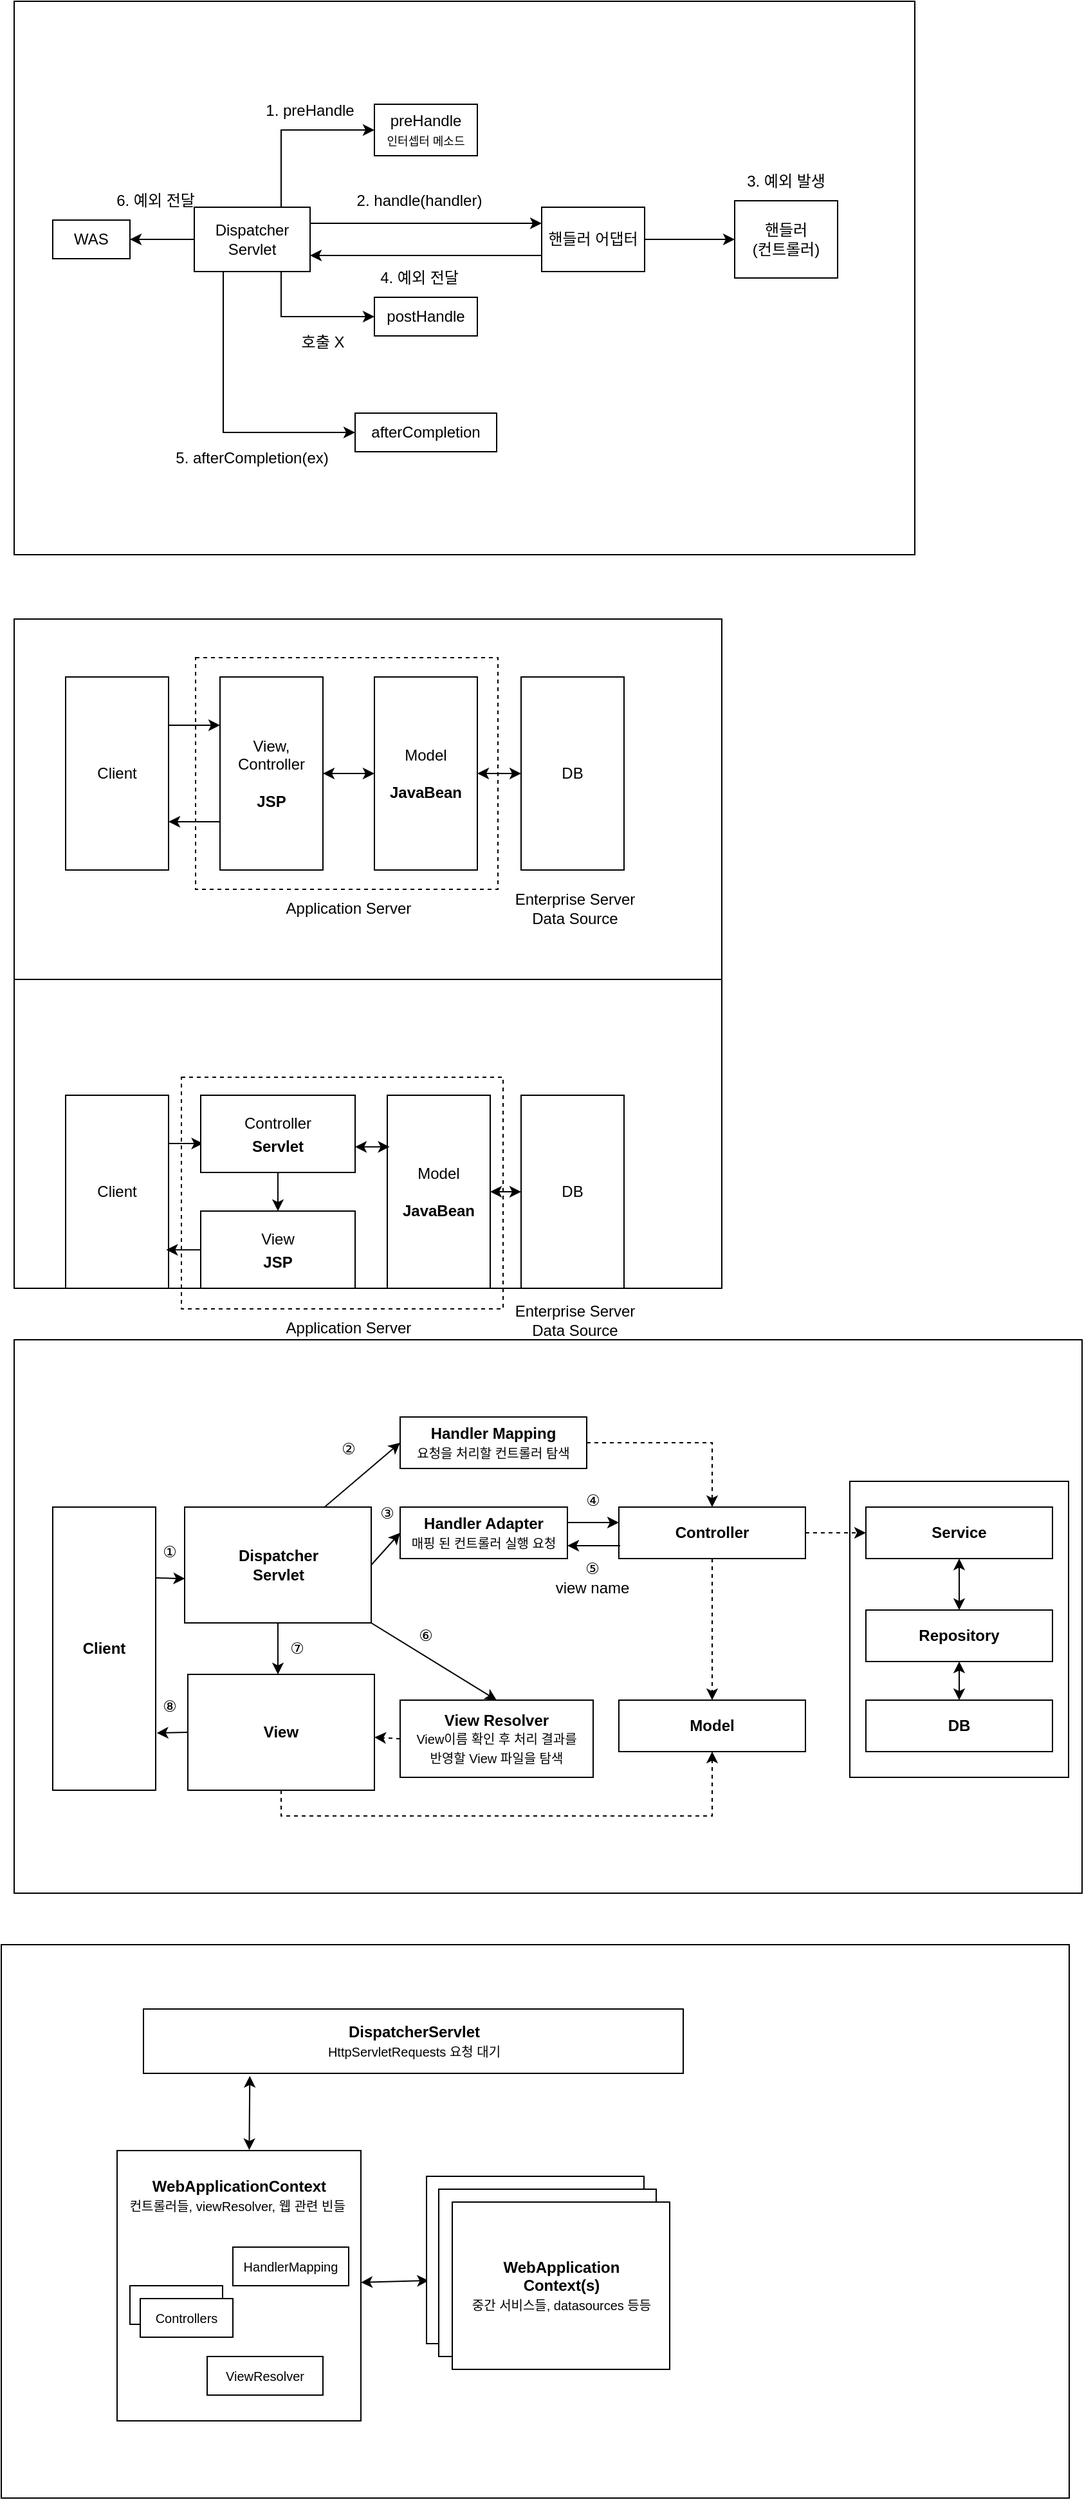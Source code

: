<mxfile version="19.0.0" type="github"><diagram id="-hsfhWr1Gju8tap-RLCi" name="Page-1"><mxGraphModel dx="1534" dy="778" grid="1" gridSize="10" guides="1" tooltips="1" connect="1" arrows="1" fold="1" page="1" pageScale="1" pageWidth="827" pageHeight="1169" math="0" shadow="0"><root><mxCell id="0"/><mxCell id="1" parent="0"/><mxCell id="MWA1Aser7kNz4bSCUUni-132" value="" style="rounded=0;whiteSpace=wrap;html=1;" vertex="1" parent="1"><mxGeometry x="10" y="1570" width="830" height="430" as="geometry"/></mxCell><mxCell id="MWA1Aser7kNz4bSCUUni-32" value="" style="rounded=0;whiteSpace=wrap;html=1;" vertex="1" parent="1"><mxGeometry x="20" y="1100" width="830" height="430" as="geometry"/></mxCell><mxCell id="MWA1Aser7kNz4bSCUUni-84" value="" style="rounded=0;whiteSpace=wrap;html=1;fillColor=none;fontStyle=0" vertex="1" parent="1"><mxGeometry x="669.5" y="1210" width="170" height="230" as="geometry"/></mxCell><mxCell id="MWA1Aser7kNz4bSCUUni-15" value="" style="rounded=0;whiteSpace=wrap;html=1;" vertex="1" parent="1"><mxGeometry x="20" y="780" width="550" height="280" as="geometry"/></mxCell><mxCell id="MWA1Aser7kNz4bSCUUni-12" value="" style="rounded=0;whiteSpace=wrap;html=1;" vertex="1" parent="1"><mxGeometry x="20" y="540" width="550" height="280" as="geometry"/></mxCell><mxCell id="W16BGl9K4cCj7W2z4_aj-24" value="" style="rounded=0;whiteSpace=wrap;html=1;" parent="1" vertex="1"><mxGeometry x="20" y="60" width="700" height="430" as="geometry"/></mxCell><mxCell id="W16BGl9K4cCj7W2z4_aj-1" value="WAS" style="rounded=0;whiteSpace=wrap;html=1;" parent="1" vertex="1"><mxGeometry x="50" y="230" width="60" height="30" as="geometry"/></mxCell><mxCell id="W16BGl9K4cCj7W2z4_aj-8" style="edgeStyle=orthogonalEdgeStyle;rounded=0;orthogonalLoop=1;jettySize=auto;html=1;entryX=1;entryY=0.5;entryDx=0;entryDy=0;" parent="1" source="W16BGl9K4cCj7W2z4_aj-2" target="W16BGl9K4cCj7W2z4_aj-1" edge="1"><mxGeometry relative="1" as="geometry"/></mxCell><mxCell id="W16BGl9K4cCj7W2z4_aj-10" style="edgeStyle=orthogonalEdgeStyle;rounded=0;orthogonalLoop=1;jettySize=auto;html=1;exitX=1;exitY=0.25;exitDx=0;exitDy=0;entryX=0;entryY=0.25;entryDx=0;entryDy=0;" parent="1" source="W16BGl9K4cCj7W2z4_aj-2" target="W16BGl9K4cCj7W2z4_aj-4" edge="1"><mxGeometry relative="1" as="geometry"/></mxCell><mxCell id="W16BGl9K4cCj7W2z4_aj-12" style="edgeStyle=orthogonalEdgeStyle;rounded=0;orthogonalLoop=1;jettySize=auto;html=1;exitX=0.75;exitY=0;exitDx=0;exitDy=0;entryX=0;entryY=0.5;entryDx=0;entryDy=0;" parent="1" source="W16BGl9K4cCj7W2z4_aj-2" target="W16BGl9K4cCj7W2z4_aj-3" edge="1"><mxGeometry relative="1" as="geometry"/></mxCell><mxCell id="W16BGl9K4cCj7W2z4_aj-14" style="edgeStyle=orthogonalEdgeStyle;rounded=0;orthogonalLoop=1;jettySize=auto;html=1;exitX=0.75;exitY=1;exitDx=0;exitDy=0;entryX=0;entryY=0.5;entryDx=0;entryDy=0;" parent="1" source="W16BGl9K4cCj7W2z4_aj-2" target="W16BGl9K4cCj7W2z4_aj-5" edge="1"><mxGeometry relative="1" as="geometry"/></mxCell><mxCell id="W16BGl9K4cCj7W2z4_aj-15" style="edgeStyle=orthogonalEdgeStyle;rounded=0;orthogonalLoop=1;jettySize=auto;html=1;exitX=0.25;exitY=1;exitDx=0;exitDy=0;entryX=0;entryY=0.5;entryDx=0;entryDy=0;" parent="1" source="W16BGl9K4cCj7W2z4_aj-2" target="W16BGl9K4cCj7W2z4_aj-7" edge="1"><mxGeometry relative="1" as="geometry"/></mxCell><mxCell id="W16BGl9K4cCj7W2z4_aj-2" value="Dispatcher&lt;br&gt;Servlet" style="rounded=0;whiteSpace=wrap;html=1;" parent="1" vertex="1"><mxGeometry x="160" y="220" width="90" height="50" as="geometry"/></mxCell><mxCell id="W16BGl9K4cCj7W2z4_aj-3" value="preHandle&lt;br&gt;&lt;font style=&quot;font-size: 9px;&quot;&gt;인터셉터 메소드&lt;/font&gt;" style="rounded=0;whiteSpace=wrap;html=1;" parent="1" vertex="1"><mxGeometry x="300" y="140" width="80" height="40" as="geometry"/></mxCell><mxCell id="W16BGl9K4cCj7W2z4_aj-11" style="edgeStyle=orthogonalEdgeStyle;rounded=0;orthogonalLoop=1;jettySize=auto;html=1;exitX=0;exitY=0.75;exitDx=0;exitDy=0;entryX=1;entryY=0.75;entryDx=0;entryDy=0;" parent="1" source="W16BGl9K4cCj7W2z4_aj-4" target="W16BGl9K4cCj7W2z4_aj-2" edge="1"><mxGeometry relative="1" as="geometry"/></mxCell><mxCell id="W16BGl9K4cCj7W2z4_aj-13" style="edgeStyle=orthogonalEdgeStyle;rounded=0;orthogonalLoop=1;jettySize=auto;html=1;entryX=0;entryY=0.5;entryDx=0;entryDy=0;" parent="1" source="W16BGl9K4cCj7W2z4_aj-4" target="W16BGl9K4cCj7W2z4_aj-6" edge="1"><mxGeometry relative="1" as="geometry"/></mxCell><mxCell id="W16BGl9K4cCj7W2z4_aj-4" value="핸들러 어댑터" style="rounded=0;whiteSpace=wrap;html=1;" parent="1" vertex="1"><mxGeometry x="430" y="220" width="80" height="50" as="geometry"/></mxCell><mxCell id="W16BGl9K4cCj7W2z4_aj-5" value="postHandle" style="rounded=0;whiteSpace=wrap;html=1;" parent="1" vertex="1"><mxGeometry x="300" y="290" width="80" height="30" as="geometry"/></mxCell><mxCell id="W16BGl9K4cCj7W2z4_aj-6" value="핸들러&lt;br&gt;(컨트롤러)" style="rounded=0;whiteSpace=wrap;html=1;" parent="1" vertex="1"><mxGeometry x="580" y="215" width="80" height="60" as="geometry"/></mxCell><mxCell id="W16BGl9K4cCj7W2z4_aj-7" value="afterCompletion" style="rounded=0;whiteSpace=wrap;html=1;" parent="1" vertex="1"><mxGeometry x="285" y="380" width="110" height="30" as="geometry"/></mxCell><mxCell id="W16BGl9K4cCj7W2z4_aj-16" value="1. preHandle" style="text;html=1;strokeColor=none;fillColor=none;align=center;verticalAlign=middle;whiteSpace=wrap;rounded=0;" parent="1" vertex="1"><mxGeometry x="190" y="130" width="120" height="30" as="geometry"/></mxCell><mxCell id="W16BGl9K4cCj7W2z4_aj-17" value="2. handle(handler)" style="text;html=1;strokeColor=none;fillColor=none;align=center;verticalAlign=middle;whiteSpace=wrap;rounded=0;" parent="1" vertex="1"><mxGeometry x="275" y="200" width="120" height="30" as="geometry"/></mxCell><mxCell id="W16BGl9K4cCj7W2z4_aj-18" value="4. 예외 전달" style="text;html=1;strokeColor=none;fillColor=none;align=center;verticalAlign=middle;whiteSpace=wrap;rounded=0;" parent="1" vertex="1"><mxGeometry x="275" y="260" width="120" height="30" as="geometry"/></mxCell><mxCell id="W16BGl9K4cCj7W2z4_aj-19" value="3. 예외 발생" style="text;html=1;strokeColor=none;fillColor=none;align=center;verticalAlign=middle;whiteSpace=wrap;rounded=0;" parent="1" vertex="1"><mxGeometry x="560" y="185" width="120" height="30" as="geometry"/></mxCell><mxCell id="W16BGl9K4cCj7W2z4_aj-20" value="호출 X" style="text;html=1;strokeColor=none;fillColor=none;align=center;verticalAlign=middle;whiteSpace=wrap;rounded=0;" parent="1" vertex="1"><mxGeometry x="200" y="310" width="120" height="30" as="geometry"/></mxCell><mxCell id="W16BGl9K4cCj7W2z4_aj-22" value="5. afterCompletion(ex)" style="text;html=1;strokeColor=none;fillColor=none;align=center;verticalAlign=middle;whiteSpace=wrap;rounded=0;" parent="1" vertex="1"><mxGeometry x="135" y="400" width="140" height="30" as="geometry"/></mxCell><mxCell id="W16BGl9K4cCj7W2z4_aj-23" value="6. 예외 전달" style="text;html=1;strokeColor=none;fillColor=none;align=center;verticalAlign=middle;whiteSpace=wrap;rounded=0;" parent="1" vertex="1"><mxGeometry x="70" y="200" width="120" height="30" as="geometry"/></mxCell><mxCell id="MWA1Aser7kNz4bSCUUni-6" style="edgeStyle=orthogonalEdgeStyle;rounded=0;orthogonalLoop=1;jettySize=auto;html=1;exitX=1;exitY=0.25;exitDx=0;exitDy=0;entryX=0;entryY=0.25;entryDx=0;entryDy=0;" edge="1" parent="1" source="MWA1Aser7kNz4bSCUUni-1" target="MWA1Aser7kNz4bSCUUni-2"><mxGeometry relative="1" as="geometry"/></mxCell><mxCell id="MWA1Aser7kNz4bSCUUni-1" value="Client" style="rounded=0;whiteSpace=wrap;html=1;" vertex="1" parent="1"><mxGeometry x="60" y="585" width="80" height="150" as="geometry"/></mxCell><mxCell id="MWA1Aser7kNz4bSCUUni-7" style="edgeStyle=orthogonalEdgeStyle;rounded=0;orthogonalLoop=1;jettySize=auto;html=1;exitX=0;exitY=0.75;exitDx=0;exitDy=0;entryX=1;entryY=0.75;entryDx=0;entryDy=0;" edge="1" parent="1" source="MWA1Aser7kNz4bSCUUni-2" target="MWA1Aser7kNz4bSCUUni-1"><mxGeometry relative="1" as="geometry"/></mxCell><mxCell id="MWA1Aser7kNz4bSCUUni-8" style="edgeStyle=orthogonalEdgeStyle;rounded=0;orthogonalLoop=1;jettySize=auto;html=1;exitX=1;exitY=0.5;exitDx=0;exitDy=0;entryX=0;entryY=0.5;entryDx=0;entryDy=0;startArrow=classic;startFill=1;" edge="1" parent="1" source="MWA1Aser7kNz4bSCUUni-2" target="MWA1Aser7kNz4bSCUUni-3"><mxGeometry relative="1" as="geometry"/></mxCell><mxCell id="MWA1Aser7kNz4bSCUUni-2" value="View, Controller&lt;br&gt;&lt;br&gt;&lt;b&gt;JSP&lt;/b&gt;" style="rounded=0;whiteSpace=wrap;html=1;" vertex="1" parent="1"><mxGeometry x="180" y="585" width="80" height="150" as="geometry"/></mxCell><mxCell id="MWA1Aser7kNz4bSCUUni-9" style="edgeStyle=orthogonalEdgeStyle;rounded=0;orthogonalLoop=1;jettySize=auto;html=1;exitX=1;exitY=0.5;exitDx=0;exitDy=0;startArrow=classic;startFill=1;" edge="1" parent="1" source="MWA1Aser7kNz4bSCUUni-3" target="MWA1Aser7kNz4bSCUUni-4"><mxGeometry relative="1" as="geometry"/></mxCell><mxCell id="MWA1Aser7kNz4bSCUUni-3" value="Model&lt;br&gt;&lt;br&gt;&lt;b&gt;JavaBean&lt;/b&gt;" style="rounded=0;whiteSpace=wrap;html=1;" vertex="1" parent="1"><mxGeometry x="300" y="585" width="80" height="150" as="geometry"/></mxCell><mxCell id="MWA1Aser7kNz4bSCUUni-4" value="DB" style="rounded=0;whiteSpace=wrap;html=1;" vertex="1" parent="1"><mxGeometry x="414" y="585" width="80" height="150" as="geometry"/></mxCell><mxCell id="MWA1Aser7kNz4bSCUUni-10" value="Application Server" style="text;html=1;strokeColor=none;fillColor=none;align=center;verticalAlign=middle;whiteSpace=wrap;rounded=0;" vertex="1" parent="1"><mxGeometry x="220" y="750" width="120" height="30" as="geometry"/></mxCell><mxCell id="MWA1Aser7kNz4bSCUUni-11" value="Enterprise Server&lt;br&gt;Data Source" style="text;html=1;strokeColor=none;fillColor=none;align=center;verticalAlign=middle;whiteSpace=wrap;rounded=0;" vertex="1" parent="1"><mxGeometry x="396" y="750" width="120" height="30" as="geometry"/></mxCell><mxCell id="MWA1Aser7kNz4bSCUUni-13" value="" style="rounded=0;whiteSpace=wrap;html=1;fillColor=none;dashed=1;" vertex="1" parent="1"><mxGeometry x="161" y="570" width="235" height="180" as="geometry"/></mxCell><mxCell id="MWA1Aser7kNz4bSCUUni-22" style="edgeStyle=orthogonalEdgeStyle;rounded=0;orthogonalLoop=1;jettySize=auto;html=1;exitX=1;exitY=0.25;exitDx=0;exitDy=0;entryX=0.015;entryY=0.623;entryDx=0;entryDy=0;entryPerimeter=0;startArrow=none;startFill=0;" edge="1" parent="1" source="MWA1Aser7kNz4bSCUUni-16" target="MWA1Aser7kNz4bSCUUni-17"><mxGeometry relative="1" as="geometry"/></mxCell><mxCell id="MWA1Aser7kNz4bSCUUni-16" value="Client" style="rounded=0;whiteSpace=wrap;html=1;" vertex="1" parent="1"><mxGeometry x="60" y="910" width="80" height="150" as="geometry"/></mxCell><mxCell id="MWA1Aser7kNz4bSCUUni-26" style="edgeStyle=orthogonalEdgeStyle;rounded=0;orthogonalLoop=1;jettySize=auto;html=1;exitX=0.5;exitY=1;exitDx=0;exitDy=0;entryX=0.5;entryY=0;entryDx=0;entryDy=0;startArrow=none;startFill=0;" edge="1" parent="1" source="MWA1Aser7kNz4bSCUUni-17" target="MWA1Aser7kNz4bSCUUni-18"><mxGeometry relative="1" as="geometry"/></mxCell><mxCell id="MWA1Aser7kNz4bSCUUni-17" value="&lt;p style=&quot;line-height: 1.5;&quot;&gt;Controller&lt;br&gt;&lt;b&gt;Servlet&lt;/b&gt;&lt;/p&gt;" style="rounded=0;whiteSpace=wrap;html=1;fillColor=default;" vertex="1" parent="1"><mxGeometry x="165" y="910" width="120" height="60" as="geometry"/></mxCell><mxCell id="MWA1Aser7kNz4bSCUUni-18" value="&lt;p style=&quot;line-height: 1.5;&quot;&gt;View&lt;br&gt;&lt;b&gt;JSP&lt;/b&gt;&lt;/p&gt;" style="rounded=0;whiteSpace=wrap;html=1;fillColor=default;" vertex="1" parent="1"><mxGeometry x="165" y="1000" width="120" height="60" as="geometry"/></mxCell><mxCell id="MWA1Aser7kNz4bSCUUni-25" style="edgeStyle=orthogonalEdgeStyle;rounded=0;orthogonalLoop=1;jettySize=auto;html=1;exitX=1;exitY=0.5;exitDx=0;exitDy=0;entryX=0;entryY=0.5;entryDx=0;entryDy=0;startArrow=classic;startFill=1;" edge="1" parent="1" source="MWA1Aser7kNz4bSCUUni-20" target="MWA1Aser7kNz4bSCUUni-21"><mxGeometry relative="1" as="geometry"/></mxCell><mxCell id="MWA1Aser7kNz4bSCUUni-20" value="Model&lt;br&gt;&lt;br&gt;&lt;b&gt;JavaBean&lt;/b&gt;" style="rounded=0;whiteSpace=wrap;html=1;" vertex="1" parent="1"><mxGeometry x="310" y="910" width="80" height="150" as="geometry"/></mxCell><mxCell id="MWA1Aser7kNz4bSCUUni-21" value="DB" style="rounded=0;whiteSpace=wrap;html=1;" vertex="1" parent="1"><mxGeometry x="414" y="910" width="80" height="150" as="geometry"/></mxCell><mxCell id="MWA1Aser7kNz4bSCUUni-24" style="edgeStyle=orthogonalEdgeStyle;rounded=0;orthogonalLoop=1;jettySize=auto;html=1;exitX=1;exitY=0.25;exitDx=0;exitDy=0;entryX=0.015;entryY=0.623;entryDx=0;entryDy=0;entryPerimeter=0;startArrow=classic;startFill=1;" edge="1" parent="1"><mxGeometry relative="1" as="geometry"><mxPoint x="285" y="950.12" as="sourcePoint"/><mxPoint x="311.8" y="950.0" as="targetPoint"/></mxGeometry></mxCell><mxCell id="MWA1Aser7kNz4bSCUUni-28" style="edgeStyle=orthogonalEdgeStyle;rounded=0;orthogonalLoop=1;jettySize=auto;html=1;exitX=1;exitY=0.25;exitDx=0;exitDy=0;entryX=0.015;entryY=0.623;entryDx=0;entryDy=0;entryPerimeter=0;startArrow=classic;startFill=1;endArrow=none;endFill=0;" edge="1" parent="1"><mxGeometry relative="1" as="geometry"><mxPoint x="138.2" y="1030.12" as="sourcePoint"/><mxPoint x="165.0" y="1030" as="targetPoint"/></mxGeometry></mxCell><mxCell id="MWA1Aser7kNz4bSCUUni-29" value="" style="rounded=0;whiteSpace=wrap;html=1;fillColor=none;dashed=1;" vertex="1" parent="1"><mxGeometry x="150" y="896" width="250" height="180" as="geometry"/></mxCell><mxCell id="MWA1Aser7kNz4bSCUUni-30" value="Application Server" style="text;html=1;strokeColor=none;fillColor=none;align=center;verticalAlign=middle;whiteSpace=wrap;rounded=0;" vertex="1" parent="1"><mxGeometry x="220" y="1076" width="120" height="30" as="geometry"/></mxCell><mxCell id="MWA1Aser7kNz4bSCUUni-31" value="Enterprise Server&lt;br&gt;Data Source" style="text;html=1;strokeColor=none;fillColor=none;align=center;verticalAlign=middle;whiteSpace=wrap;rounded=0;" vertex="1" parent="1"><mxGeometry x="396" y="1070" width="120" height="30" as="geometry"/></mxCell><mxCell id="MWA1Aser7kNz4bSCUUni-66" style="edgeStyle=none;rounded=0;orthogonalLoop=1;jettySize=auto;html=1;exitX=1;exitY=0.25;exitDx=0;exitDy=0;entryX=0.002;entryY=0.618;entryDx=0;entryDy=0;entryPerimeter=0;startArrow=none;startFill=0;endArrow=classic;endFill=1;" edge="1" parent="1" source="MWA1Aser7kNz4bSCUUni-33" target="MWA1Aser7kNz4bSCUUni-34"><mxGeometry relative="1" as="geometry"/></mxCell><mxCell id="MWA1Aser7kNz4bSCUUni-33" value="&lt;b&gt;Client&lt;/b&gt;" style="rounded=0;whiteSpace=wrap;html=1;" vertex="1" parent="1"><mxGeometry x="50" y="1230" width="80" height="220" as="geometry"/></mxCell><mxCell id="MWA1Aser7kNz4bSCUUni-57" style="edgeStyle=none;rounded=0;orthogonalLoop=1;jettySize=auto;html=1;exitX=0.75;exitY=0;exitDx=0;exitDy=0;entryX=0;entryY=0.5;entryDx=0;entryDy=0;startArrow=none;startFill=0;endArrow=classic;endFill=1;" edge="1" parent="1" source="MWA1Aser7kNz4bSCUUni-34" target="MWA1Aser7kNz4bSCUUni-36"><mxGeometry relative="1" as="geometry"/></mxCell><mxCell id="MWA1Aser7kNz4bSCUUni-58" style="edgeStyle=none;rounded=0;orthogonalLoop=1;jettySize=auto;html=1;exitX=1;exitY=0.5;exitDx=0;exitDy=0;entryX=0;entryY=0.5;entryDx=0;entryDy=0;startArrow=none;startFill=0;endArrow=classic;endFill=1;" edge="1" parent="1" source="MWA1Aser7kNz4bSCUUni-34" target="MWA1Aser7kNz4bSCUUni-35"><mxGeometry relative="1" as="geometry"/></mxCell><mxCell id="MWA1Aser7kNz4bSCUUni-59" style="edgeStyle=none;rounded=0;orthogonalLoop=1;jettySize=auto;html=1;exitX=1;exitY=1;exitDx=0;exitDy=0;entryX=0.5;entryY=0;entryDx=0;entryDy=0;startArrow=none;startFill=0;endArrow=classic;endFill=1;" edge="1" parent="1" source="MWA1Aser7kNz4bSCUUni-34" target="MWA1Aser7kNz4bSCUUni-38"><mxGeometry relative="1" as="geometry"/></mxCell><mxCell id="MWA1Aser7kNz4bSCUUni-65" style="rounded=0;orthogonalLoop=1;jettySize=auto;html=1;exitX=0.5;exitY=1;exitDx=0;exitDy=0;startArrow=none;startFill=0;endArrow=classic;endFill=1;" edge="1" parent="1" source="MWA1Aser7kNz4bSCUUni-34"><mxGeometry relative="1" as="geometry"><mxPoint x="225" y="1360" as="targetPoint"/></mxGeometry></mxCell><mxCell id="MWA1Aser7kNz4bSCUUni-34" value="&lt;b&gt;Dispatcher&lt;br&gt;Servlet&lt;/b&gt;" style="rounded=0;whiteSpace=wrap;html=1;fillColor=default;" vertex="1" parent="1"><mxGeometry x="152.5" y="1230" width="145" height="90" as="geometry"/></mxCell><mxCell id="MWA1Aser7kNz4bSCUUni-51" style="rounded=0;orthogonalLoop=1;jettySize=auto;html=1;entryX=0;entryY=0.5;entryDx=0;entryDy=0;startArrow=none;startFill=0;endArrow=classic;endFill=1;" edge="1" parent="1"><mxGeometry relative="1" as="geometry"><mxPoint x="450" y="1242" as="sourcePoint"/><mxPoint x="490" y="1242" as="targetPoint"/></mxGeometry></mxCell><mxCell id="MWA1Aser7kNz4bSCUUni-35" value="&lt;b&gt;Handler Adapter&lt;br&gt;&lt;/b&gt;&lt;font style=&quot;font-size: 10px;&quot;&gt;매핑 된 컨트롤러 실행 요청&lt;/font&gt;" style="rounded=0;whiteSpace=wrap;html=1;fillColor=default;" vertex="1" parent="1"><mxGeometry x="320" y="1230" width="130" height="40" as="geometry"/></mxCell><mxCell id="MWA1Aser7kNz4bSCUUni-60" style="edgeStyle=orthogonalEdgeStyle;rounded=0;orthogonalLoop=1;jettySize=auto;html=1;exitX=1;exitY=0.5;exitDx=0;exitDy=0;entryX=0.5;entryY=0;entryDx=0;entryDy=0;startArrow=none;startFill=0;endArrow=classic;endFill=1;dashed=1;" edge="1" parent="1" source="MWA1Aser7kNz4bSCUUni-36" target="MWA1Aser7kNz4bSCUUni-40"><mxGeometry relative="1" as="geometry"/></mxCell><mxCell id="MWA1Aser7kNz4bSCUUni-36" value="&lt;b&gt;Handler Mapping&lt;br&gt;&lt;/b&gt;&lt;font style=&quot;font-size: 10px;&quot;&gt;요청을 처리할 컨트롤러 탐색&lt;/font&gt;" style="rounded=0;whiteSpace=wrap;html=1;fillColor=default;" vertex="1" parent="1"><mxGeometry x="320" y="1160" width="145" height="40" as="geometry"/></mxCell><mxCell id="MWA1Aser7kNz4bSCUUni-63" style="edgeStyle=none;rounded=0;orthogonalLoop=1;jettySize=auto;html=1;exitX=0;exitY=0.5;exitDx=0;exitDy=0;startArrow=none;startFill=0;endArrow=classic;endFill=1;dashed=1;" edge="1" parent="1" source="MWA1Aser7kNz4bSCUUni-38" target="MWA1Aser7kNz4bSCUUni-45"><mxGeometry relative="1" as="geometry"/></mxCell><mxCell id="MWA1Aser7kNz4bSCUUni-38" value="&lt;b&gt;View Resolver&lt;br&gt;&lt;/b&gt;&lt;font style=&quot;font-size: 10px;&quot;&gt;View이름 확인 후 처리 결과를 &lt;br&gt;반영할 View 파일을 탐색&lt;/font&gt;" style="rounded=0;whiteSpace=wrap;html=1;fillColor=default;" vertex="1" parent="1"><mxGeometry x="320" y="1380" width="150" height="60" as="geometry"/></mxCell><mxCell id="MWA1Aser7kNz4bSCUUni-61" style="edgeStyle=none;rounded=0;orthogonalLoop=1;jettySize=auto;html=1;exitX=1;exitY=0.5;exitDx=0;exitDy=0;entryX=0;entryY=0.5;entryDx=0;entryDy=0;startArrow=none;startFill=0;endArrow=classic;endFill=1;dashed=1;" edge="1" parent="1" source="MWA1Aser7kNz4bSCUUni-40" target="MWA1Aser7kNz4bSCUUni-41"><mxGeometry relative="1" as="geometry"/></mxCell><mxCell id="MWA1Aser7kNz4bSCUUni-62" style="edgeStyle=none;rounded=0;orthogonalLoop=1;jettySize=auto;html=1;exitX=0.5;exitY=1;exitDx=0;exitDy=0;startArrow=none;startFill=0;endArrow=classic;endFill=1;dashed=1;" edge="1" parent="1" source="MWA1Aser7kNz4bSCUUni-40" target="MWA1Aser7kNz4bSCUUni-44"><mxGeometry relative="1" as="geometry"/></mxCell><mxCell id="MWA1Aser7kNz4bSCUUni-40" value="&lt;b&gt;Controller&lt;/b&gt;" style="rounded=0;whiteSpace=wrap;html=1;fillColor=default;" vertex="1" parent="1"><mxGeometry x="490" y="1230" width="145" height="40" as="geometry"/></mxCell><mxCell id="MWA1Aser7kNz4bSCUUni-47" style="edgeStyle=orthogonalEdgeStyle;rounded=0;orthogonalLoop=1;jettySize=auto;html=1;entryX=0.5;entryY=0;entryDx=0;entryDy=0;startArrow=classic;startFill=1;endArrow=classic;endFill=1;" edge="1" parent="1" source="MWA1Aser7kNz4bSCUUni-41" target="MWA1Aser7kNz4bSCUUni-42"><mxGeometry relative="1" as="geometry"/></mxCell><mxCell id="MWA1Aser7kNz4bSCUUni-41" value="&lt;b&gt;Service&lt;/b&gt;" style="rounded=0;whiteSpace=wrap;html=1;fillColor=default;" vertex="1" parent="1"><mxGeometry x="682" y="1230" width="145" height="40" as="geometry"/></mxCell><mxCell id="MWA1Aser7kNz4bSCUUni-49" style="edgeStyle=orthogonalEdgeStyle;rounded=0;orthogonalLoop=1;jettySize=auto;html=1;exitX=0.5;exitY=1;exitDx=0;exitDy=0;entryX=0.5;entryY=0;entryDx=0;entryDy=0;startArrow=classic;startFill=1;endArrow=classic;endFill=1;" edge="1" parent="1" source="MWA1Aser7kNz4bSCUUni-42" target="MWA1Aser7kNz4bSCUUni-43"><mxGeometry relative="1" as="geometry"/></mxCell><mxCell id="MWA1Aser7kNz4bSCUUni-42" value="&lt;b&gt;Repository&lt;/b&gt;" style="rounded=0;whiteSpace=wrap;html=1;fillColor=default;" vertex="1" parent="1"><mxGeometry x="682" y="1310" width="145" height="40" as="geometry"/></mxCell><mxCell id="MWA1Aser7kNz4bSCUUni-43" value="&lt;b&gt;DB&lt;/b&gt;" style="rounded=0;whiteSpace=wrap;html=1;fillColor=default;" vertex="1" parent="1"><mxGeometry x="682" y="1380" width="145" height="40" as="geometry"/></mxCell><mxCell id="MWA1Aser7kNz4bSCUUni-44" value="&lt;b&gt;Model&lt;/b&gt;" style="rounded=0;whiteSpace=wrap;html=1;fillColor=default;" vertex="1" parent="1"><mxGeometry x="490" y="1380" width="145" height="40" as="geometry"/></mxCell><mxCell id="MWA1Aser7kNz4bSCUUni-64" style="edgeStyle=orthogonalEdgeStyle;rounded=0;orthogonalLoop=1;jettySize=auto;html=1;exitX=0.5;exitY=1;exitDx=0;exitDy=0;entryX=0.5;entryY=1;entryDx=0;entryDy=0;startArrow=none;startFill=0;endArrow=classic;endFill=1;dashed=1;" edge="1" parent="1" source="MWA1Aser7kNz4bSCUUni-45" target="MWA1Aser7kNz4bSCUUni-44"><mxGeometry relative="1" as="geometry"/></mxCell><mxCell id="MWA1Aser7kNz4bSCUUni-67" style="edgeStyle=none;rounded=0;orthogonalLoop=1;jettySize=auto;html=1;exitX=0;exitY=0.5;exitDx=0;exitDy=0;entryX=1.01;entryY=0.798;entryDx=0;entryDy=0;entryPerimeter=0;startArrow=none;startFill=0;endArrow=classic;endFill=1;" edge="1" parent="1" source="MWA1Aser7kNz4bSCUUni-45" target="MWA1Aser7kNz4bSCUUni-33"><mxGeometry relative="1" as="geometry"/></mxCell><mxCell id="MWA1Aser7kNz4bSCUUni-45" value="&lt;b&gt;View&lt;/b&gt;" style="rounded=0;whiteSpace=wrap;html=1;fillColor=default;" vertex="1" parent="1"><mxGeometry x="155" y="1360" width="145" height="90" as="geometry"/></mxCell><mxCell id="MWA1Aser7kNz4bSCUUni-68" value="①" style="text;html=1;strokeColor=none;fillColor=none;align=center;verticalAlign=middle;whiteSpace=wrap;rounded=0;" vertex="1" parent="1"><mxGeometry x="121" y="1250" width="40" height="30" as="geometry"/></mxCell><mxCell id="MWA1Aser7kNz4bSCUUni-70" value="②" style="text;html=1;strokeColor=none;fillColor=none;align=center;verticalAlign=middle;whiteSpace=wrap;rounded=0;" vertex="1" parent="1"><mxGeometry x="260" y="1170" width="40" height="30" as="geometry"/></mxCell><mxCell id="MWA1Aser7kNz4bSCUUni-71" value="③" style="text;html=1;strokeColor=none;fillColor=none;align=center;verticalAlign=middle;whiteSpace=wrap;rounded=0;" vertex="1" parent="1"><mxGeometry x="290" y="1220" width="40" height="30" as="geometry"/></mxCell><mxCell id="MWA1Aser7kNz4bSCUUni-72" value="④" style="text;html=1;strokeColor=none;fillColor=none;align=center;verticalAlign=middle;whiteSpace=wrap;rounded=0;" vertex="1" parent="1"><mxGeometry x="449.5" y="1210" width="40" height="30" as="geometry"/></mxCell><mxCell id="MWA1Aser7kNz4bSCUUni-74" value="⑥" style="text;html=1;strokeColor=none;fillColor=none;align=center;verticalAlign=middle;whiteSpace=wrap;rounded=0;" vertex="1" parent="1"><mxGeometry x="320" y="1315" width="40" height="30" as="geometry"/></mxCell><mxCell id="MWA1Aser7kNz4bSCUUni-75" value="⑦" style="text;html=1;strokeColor=none;fillColor=none;align=center;verticalAlign=middle;whiteSpace=wrap;rounded=0;" vertex="1" parent="1"><mxGeometry x="220" y="1325" width="40" height="30" as="geometry"/></mxCell><mxCell id="MWA1Aser7kNz4bSCUUni-76" value="⑧" style="text;html=1;strokeColor=none;fillColor=none;align=center;verticalAlign=middle;whiteSpace=wrap;rounded=0;" vertex="1" parent="1"><mxGeometry x="121" y="1370" width="40" height="30" as="geometry"/></mxCell><mxCell id="MWA1Aser7kNz4bSCUUni-77" style="rounded=0;orthogonalLoop=1;jettySize=auto;html=1;exitX=1;exitY=0.75;exitDx=0;exitDy=0;startArrow=classic;startFill=1;endArrow=none;endFill=0;" edge="1" parent="1" source="MWA1Aser7kNz4bSCUUni-35"><mxGeometry relative="1" as="geometry"><mxPoint x="466" y="1258" as="sourcePoint"/><mxPoint x="491" y="1260" as="targetPoint"/></mxGeometry></mxCell><mxCell id="MWA1Aser7kNz4bSCUUni-73" value="⑤&lt;br&gt;view name" style="text;html=1;strokeColor=none;fillColor=none;align=center;verticalAlign=middle;whiteSpace=wrap;rounded=0;" vertex="1" parent="1"><mxGeometry x="439" y="1270" width="61" height="30" as="geometry"/></mxCell><mxCell id="MWA1Aser7kNz4bSCUUni-118" value="&lt;b&gt;DispatcherServlet&lt;/b&gt;&lt;br&gt;&lt;font style=&quot;font-size: 10px;&quot;&gt;HttpServletRequests 요청 대기&lt;/font&gt;" style="rounded=0;whiteSpace=wrap;html=1;fillColor=default;" vertex="1" parent="1"><mxGeometry x="120.5" y="1620" width="419.5" height="50" as="geometry"/></mxCell><mxCell id="MWA1Aser7kNz4bSCUUni-123" style="edgeStyle=none;rounded=0;orthogonalLoop=1;jettySize=auto;html=1;exitX=0.542;exitY=-0.002;exitDx=0;exitDy=0;fontSize=10;startArrow=classic;startFill=1;endArrow=classic;endFill=1;exitPerimeter=0;entryX=0.197;entryY=1.04;entryDx=0;entryDy=0;entryPerimeter=0;" edge="1" parent="1" source="MWA1Aser7kNz4bSCUUni-119" target="MWA1Aser7kNz4bSCUUni-118"><mxGeometry relative="1" as="geometry"><mxPoint x="205" y="1670" as="targetPoint"/></mxGeometry></mxCell><mxCell id="MWA1Aser7kNz4bSCUUni-124" style="edgeStyle=none;rounded=0;orthogonalLoop=1;jettySize=auto;html=1;fontSize=10;startArrow=classic;startFill=1;endArrow=classic;endFill=1;entryX=0.01;entryY=0.623;entryDx=0;entryDy=0;entryPerimeter=0;" edge="1" parent="1" source="MWA1Aser7kNz4bSCUUni-119" target="MWA1Aser7kNz4bSCUUni-120"><mxGeometry relative="1" as="geometry"><mxPoint x="340" y="1830" as="targetPoint"/></mxGeometry></mxCell><mxCell id="MWA1Aser7kNz4bSCUUni-119" value="&lt;br&gt;&lt;b&gt;WebApplicationContext&lt;/b&gt;&lt;br&gt;&lt;font style=&quot;font-size: 10px;&quot;&gt;컨트롤러들, viewResolver, 웹 관련 빈들&amp;nbsp;&lt;/font&gt;" style="rounded=0;whiteSpace=wrap;html=1;fillColor=default;verticalAlign=top;" vertex="1" parent="1"><mxGeometry x="100" y="1730" width="189.5" height="210" as="geometry"/></mxCell><mxCell id="MWA1Aser7kNz4bSCUUni-120" value="&lt;b&gt;WebApplication&lt;br&gt;Context(s)&lt;br&gt;&lt;/b&gt;" style="rounded=0;whiteSpace=wrap;html=1;fillColor=default;" vertex="1" parent="1"><mxGeometry x="340.5" y="1750" width="169" height="130" as="geometry"/></mxCell><mxCell id="MWA1Aser7kNz4bSCUUni-121" value="&lt;b&gt;WebApplication&lt;br&gt;Context(s)&lt;br&gt;&lt;/b&gt;" style="rounded=0;whiteSpace=wrap;html=1;fillColor=default;" vertex="1" parent="1"><mxGeometry x="350" y="1760" width="169" height="130" as="geometry"/></mxCell><mxCell id="MWA1Aser7kNz4bSCUUni-122" value="&lt;b&gt;WebApplication&lt;/b&gt;&lt;br&gt;&lt;b&gt;Context(s)&lt;/b&gt;&lt;br&gt;&lt;font style=&quot;font-size: 10px;&quot;&gt;중간 서비스들, datasources 등등&lt;/font&gt;" style="rounded=0;whiteSpace=wrap;html=1;fillColor=default;" vertex="1" parent="1"><mxGeometry x="360.5" y="1770" width="169" height="130" as="geometry"/></mxCell><mxCell id="MWA1Aser7kNz4bSCUUni-125" value="HandlerMapping" style="rounded=0;whiteSpace=wrap;html=1;fontSize=10;fillColor=default;" vertex="1" parent="1"><mxGeometry x="190" y="1805" width="90" height="30" as="geometry"/></mxCell><mxCell id="MWA1Aser7kNz4bSCUUni-126" value="ViewResolver" style="rounded=0;whiteSpace=wrap;html=1;fontSize=10;fillColor=default;" vertex="1" parent="1"><mxGeometry x="170" y="1890" width="90" height="30" as="geometry"/></mxCell><mxCell id="MWA1Aser7kNz4bSCUUni-130" value="" style="group" vertex="1" connectable="0" parent="1"><mxGeometry x="110" y="1835" width="80" height="40" as="geometry"/></mxCell><mxCell id="MWA1Aser7kNz4bSCUUni-127" value="Controllers" style="rounded=0;whiteSpace=wrap;html=1;fontSize=10;fillColor=default;" vertex="1" parent="MWA1Aser7kNz4bSCUUni-130"><mxGeometry width="72" height="30" as="geometry"/></mxCell><mxCell id="MWA1Aser7kNz4bSCUUni-128" value="Controllers" style="rounded=0;whiteSpace=wrap;html=1;fontSize=10;fillColor=default;" vertex="1" parent="MWA1Aser7kNz4bSCUUni-130"><mxGeometry x="8" y="10" width="72" height="30" as="geometry"/></mxCell></root></mxGraphModel></diagram></mxfile>